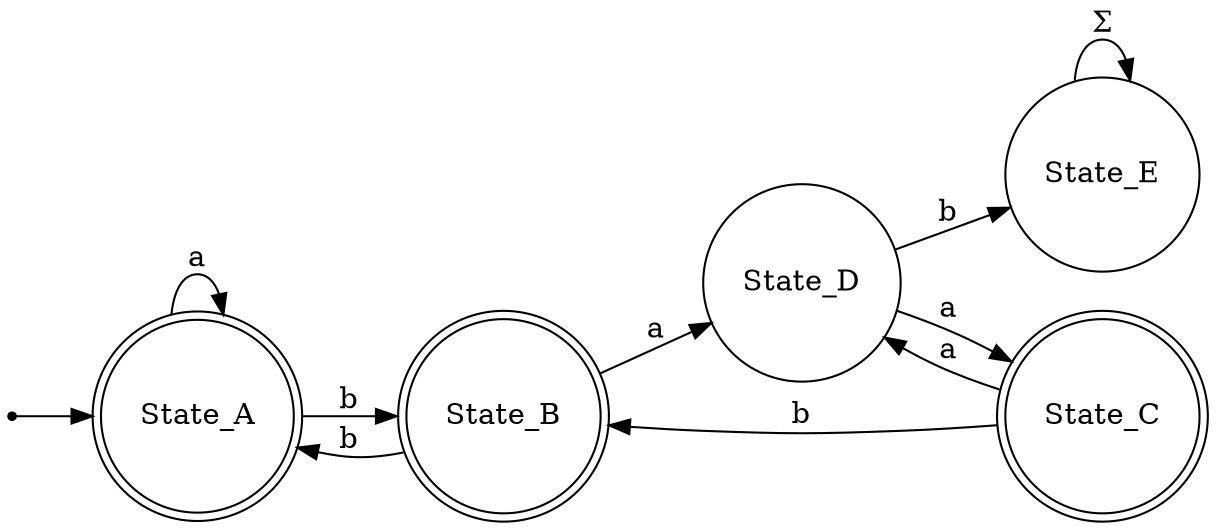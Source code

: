 digraph tomitas_3 {
	rankdir=LR;
	size=8.5;
	start->State_A;
	State_A->State_B[ label=b ];
	State_A->State_A[ label=a ];
	State_B->State_D[ label=a ];
	State_B->State_A[ label=b ];
	State_C->State_B[ label=b ];
	State_C->State_D[ label=a ];
	State_D->State_E[ label=b ];
	State_D->State_C[ label=a ];
	State_E->State_E[ label=Σ ];
	State_A [ shape=doublecircle ];
	State_B [ shape=doublecircle ];
	State_C [ shape=doublecircle ];
	State_D [ shape=circle ];
	State_E [ shape=circle ];
	start [ shape=point ];

}
